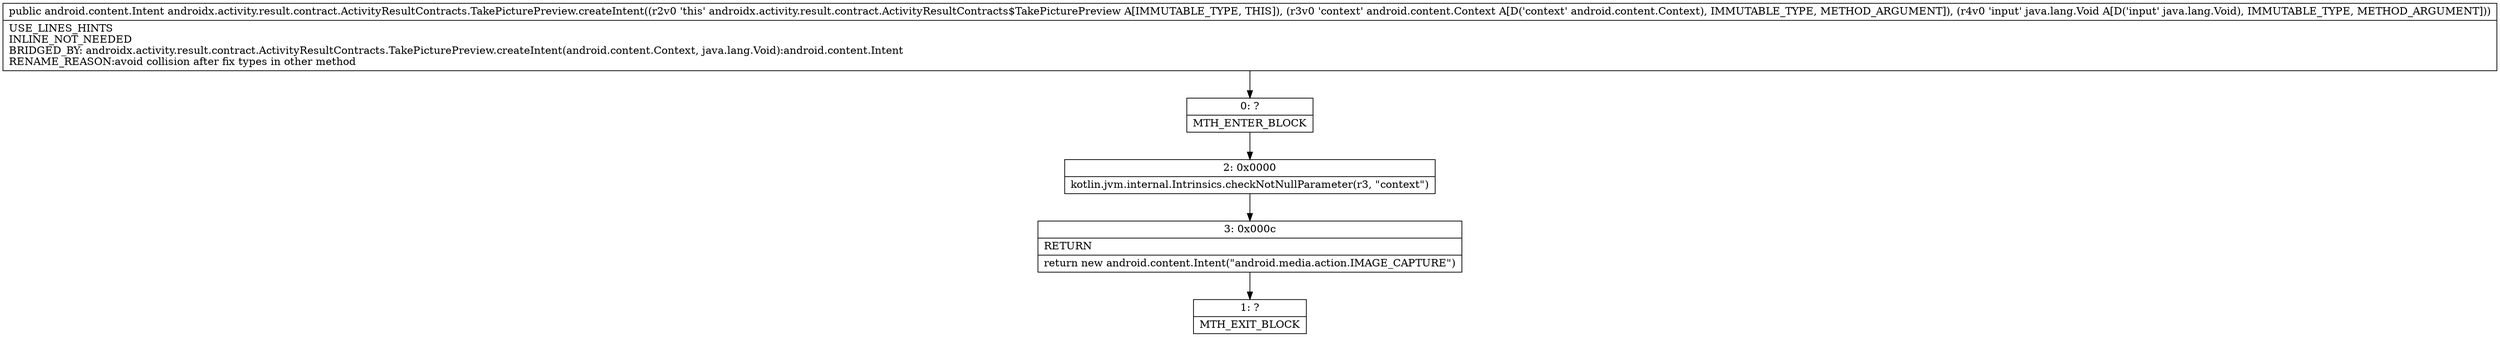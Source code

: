 digraph "CFG forandroidx.activity.result.contract.ActivityResultContracts.TakePicturePreview.createIntent(Landroid\/content\/Context;Ljava\/lang\/Void;)Landroid\/content\/Intent;" {
Node_0 [shape=record,label="{0\:\ ?|MTH_ENTER_BLOCK\l}"];
Node_2 [shape=record,label="{2\:\ 0x0000|kotlin.jvm.internal.Intrinsics.checkNotNullParameter(r3, \"context\")\l}"];
Node_3 [shape=record,label="{3\:\ 0x000c|RETURN\l|return new android.content.Intent(\"android.media.action.IMAGE_CAPTURE\")\l}"];
Node_1 [shape=record,label="{1\:\ ?|MTH_EXIT_BLOCK\l}"];
MethodNode[shape=record,label="{public android.content.Intent androidx.activity.result.contract.ActivityResultContracts.TakePicturePreview.createIntent((r2v0 'this' androidx.activity.result.contract.ActivityResultContracts$TakePicturePreview A[IMMUTABLE_TYPE, THIS]), (r3v0 'context' android.content.Context A[D('context' android.content.Context), IMMUTABLE_TYPE, METHOD_ARGUMENT]), (r4v0 'input' java.lang.Void A[D('input' java.lang.Void), IMMUTABLE_TYPE, METHOD_ARGUMENT]))  | USE_LINES_HINTS\lINLINE_NOT_NEEDED\lBRIDGED_BY: androidx.activity.result.contract.ActivityResultContracts.TakePicturePreview.createIntent(android.content.Context, java.lang.Void):android.content.Intent\lRENAME_REASON:avoid collision after fix types in other method\l}"];
MethodNode -> Node_0;Node_0 -> Node_2;
Node_2 -> Node_3;
Node_3 -> Node_1;
}


